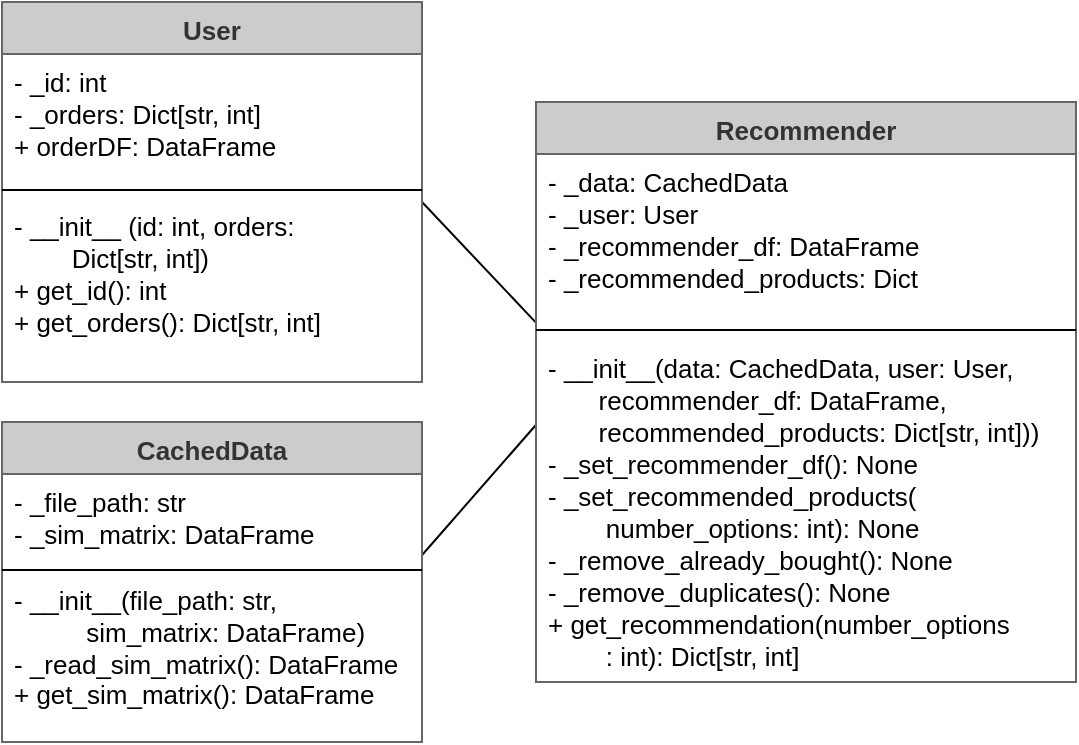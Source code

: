 <mxfile version="14.1.1" type="github">
  <diagram id="C5RBs43oDa-KdzZeNtuy" name="Page-1">
    <mxGraphModel dx="946" dy="532" grid="0" gridSize="10" guides="1" tooltips="1" connect="1" arrows="1" fold="1" page="1" pageScale="1" pageWidth="827" pageHeight="1169" math="0" shadow="0">
      <root>
        <mxCell id="WIyWlLk6GJQsqaUBKTNV-0" />
        <mxCell id="WIyWlLk6GJQsqaUBKTNV-1" parent="WIyWlLk6GJQsqaUBKTNV-0" />
        <mxCell id="FY6bye2SpyNX19oZSb27-12" value="" style="endArrow=none;html=1;fontSize=13;entryX=0.013;entryY=-0.023;entryDx=0;entryDy=0;entryPerimeter=0;" parent="WIyWlLk6GJQsqaUBKTNV-1" target="zkfFHV4jXpPFQw0GAbJ--24" edge="1">
          <mxGeometry width="50" height="50" relative="1" as="geometry">
            <mxPoint x="423" y="230" as="sourcePoint" />
            <mxPoint x="473" y="180" as="targetPoint" />
          </mxGeometry>
        </mxCell>
        <mxCell id="FY6bye2SpyNX19oZSb27-10" value="" style="endArrow=none;html=1;fontSize=13;" parent="WIyWlLk6GJQsqaUBKTNV-1" edge="1">
          <mxGeometry width="50" height="50" relative="1" as="geometry">
            <mxPoint x="420" y="410" as="sourcePoint" />
            <mxPoint x="490" y="330" as="targetPoint" />
          </mxGeometry>
        </mxCell>
        <mxCell id="zkfFHV4jXpPFQw0GAbJ--0" value="User" style="swimlane;fontStyle=1;align=center;verticalAlign=top;childLayout=stackLayout;horizontal=1;startSize=26;horizontalStack=0;resizeParent=1;resizeLast=0;collapsible=1;marginBottom=0;shadow=0;strokeWidth=1;strokeColor=#666666;fontColor=#333333;fontSize=13;fillColor=#CCCCCC;swimlaneFillColor=#ffffff;" parent="WIyWlLk6GJQsqaUBKTNV-1" vertex="1">
          <mxGeometry x="213" y="130" width="210" height="190" as="geometry">
            <mxRectangle x="213" y="130" width="160" height="26" as="alternateBounds" />
          </mxGeometry>
        </mxCell>
        <mxCell id="zkfFHV4jXpPFQw0GAbJ--1" value="- _id: int&#xa;- _orders: Dict[str, int]&#xa;+ orderDF: DataFrame" style="text;align=left;verticalAlign=top;spacingLeft=4;spacingRight=4;overflow=hidden;rotatable=0;points=[[0,0.5],[1,0.5]];portConstraint=eastwest;fontSize=13;" parent="zkfFHV4jXpPFQw0GAbJ--0" vertex="1">
          <mxGeometry y="26" width="210" height="64" as="geometry" />
        </mxCell>
        <mxCell id="zkfFHV4jXpPFQw0GAbJ--4" value="" style="line;html=1;strokeWidth=1;align=left;verticalAlign=middle;spacingTop=-1;spacingLeft=3;spacingRight=3;rotatable=0;labelPosition=right;points=[];portConstraint=eastwest;fontSize=13;" parent="zkfFHV4jXpPFQw0GAbJ--0" vertex="1">
          <mxGeometry y="90" width="210" height="8" as="geometry" />
        </mxCell>
        <mxCell id="zkfFHV4jXpPFQw0GAbJ--5" value="- __init__ (id: int, orders: &#xa;        Dict[str, int])&#xa;+ get_id(): int&#xa;+ get_orders(): Dict[str, int]" style="text;align=left;verticalAlign=top;spacingLeft=4;spacingRight=4;overflow=hidden;rotatable=0;points=[[0,0.5],[1,0.5]];portConstraint=eastwest;fontSize=13;" parent="zkfFHV4jXpPFQw0GAbJ--0" vertex="1">
          <mxGeometry y="98" width="210" height="78" as="geometry" />
        </mxCell>
        <mxCell id="zkfFHV4jXpPFQw0GAbJ--13" value="CachedData" style="swimlane;fontStyle=1;align=center;verticalAlign=top;childLayout=stackLayout;horizontal=1;startSize=26;horizontalStack=0;resizeParent=1;resizeLast=0;collapsible=1;marginBottom=0;shadow=0;strokeWidth=1;strokeColor=#666666;fontColor=#333333;fontSize=13;fillColor=#CCCCCC;swimlaneFillColor=#ffffff;" parent="WIyWlLk6GJQsqaUBKTNV-1" vertex="1">
          <mxGeometry x="213" y="340" width="210" height="160" as="geometry">
            <mxRectangle x="330" y="360" width="170" height="26" as="alternateBounds" />
          </mxGeometry>
        </mxCell>
        <mxCell id="zkfFHV4jXpPFQw0GAbJ--14" value="- _file_path: str&#xa;- _sim_matrix: DataFrame" style="text;align=left;verticalAlign=top;spacingLeft=4;spacingRight=4;overflow=hidden;rotatable=0;points=[[0,0.5],[1,0.5]];portConstraint=eastwest;fontSize=13;" parent="zkfFHV4jXpPFQw0GAbJ--13" vertex="1">
          <mxGeometry y="26" width="210" height="44" as="geometry" />
        </mxCell>
        <mxCell id="zkfFHV4jXpPFQw0GAbJ--15" value="" style="line;html=1;strokeWidth=1;align=left;verticalAlign=middle;spacingTop=-1;spacingLeft=3;spacingRight=3;rotatable=0;labelPosition=right;points=[];portConstraint=eastwest;fontSize=13;" parent="zkfFHV4jXpPFQw0GAbJ--13" vertex="1">
          <mxGeometry y="70" width="210" height="8" as="geometry" />
        </mxCell>
        <mxCell id="FY6bye2SpyNX19oZSb27-1" value="- __init__(file_path: str, &lt;br style=&quot;font-size: 13px;&quot;&gt;&amp;nbsp; &amp;nbsp; &amp;nbsp; &amp;nbsp; &amp;nbsp; sim_matrix: DataFrame)&lt;br style=&quot;font-size: 13px;&quot;&gt;- _read_sim_matrix(): DataFrame&lt;br style=&quot;font-size: 13px;&quot;&gt;+ get_sim_matrix(): DataFrame" style="text;html=1;align=left;verticalAlign=middle;resizable=0;points=[];autosize=1;spacingLeft=4;fontSize=13;" parent="zkfFHV4jXpPFQw0GAbJ--13" vertex="1">
          <mxGeometry y="78" width="210" height="70" as="geometry" />
        </mxCell>
        <mxCell id="zkfFHV4jXpPFQw0GAbJ--17" value="Recommender" style="swimlane;fontStyle=1;align=center;verticalAlign=top;childLayout=stackLayout;horizontal=1;startSize=26;horizontalStack=0;resizeParent=1;resizeLast=0;collapsible=1;marginBottom=0;shadow=0;strokeWidth=1;strokeColor=#666666;fontColor=#333333;fontSize=13;fillColor=#CCCCCC;swimlaneFillColor=#ffffff;" parent="WIyWlLk6GJQsqaUBKTNV-1" vertex="1">
          <mxGeometry x="480" y="180" width="270" height="290" as="geometry">
            <mxRectangle x="480" y="180" width="160" height="26" as="alternateBounds" />
          </mxGeometry>
        </mxCell>
        <mxCell id="zkfFHV4jXpPFQw0GAbJ--22" value="- _data: CachedData&#xa;- _user: User&#xa;- _recommender_df: DataFrame&#xa;- _recommended_products: Dict" style="text;align=left;verticalAlign=top;spacingLeft=4;spacingRight=4;overflow=hidden;rotatable=0;points=[[0,0.5],[1,0.5]];portConstraint=eastwest;shadow=0;html=0;fontSize=13;" parent="zkfFHV4jXpPFQw0GAbJ--17" vertex="1">
          <mxGeometry y="26" width="270" height="84" as="geometry" />
        </mxCell>
        <mxCell id="zkfFHV4jXpPFQw0GAbJ--23" value="" style="line;html=1;strokeWidth=1;align=left;verticalAlign=middle;spacingTop=-1;spacingLeft=3;spacingRight=3;rotatable=0;labelPosition=right;points=[];portConstraint=eastwest;fontSize=13;" parent="zkfFHV4jXpPFQw0GAbJ--17" vertex="1">
          <mxGeometry y="110" width="270" height="8" as="geometry" />
        </mxCell>
        <mxCell id="zkfFHV4jXpPFQw0GAbJ--24" value="- __init__(data: CachedData, user: User, &#xa;       recommender_df: DataFrame, &#xa;       recommended_products: Dict[str, int]))&#xa;- _set_recommender_df(): None&#xa;- _set_recommended_products(&#xa;        number_options: int): None&#xa;- _remove_already_bought(): None&#xa;- _remove_duplicates(): None&#xa;+ get_recommendation(number_options&#xa;        : int): Dict[str, int]" style="text;align=left;verticalAlign=top;spacingLeft=4;spacingRight=4;overflow=hidden;rotatable=0;points=[[0,0.5],[1,0.5]];portConstraint=eastwest;spacingTop=1;spacing=2;fontSize=13;" parent="zkfFHV4jXpPFQw0GAbJ--17" vertex="1">
          <mxGeometry y="118" width="270" height="172" as="geometry" />
        </mxCell>
      </root>
    </mxGraphModel>
  </diagram>
</mxfile>
